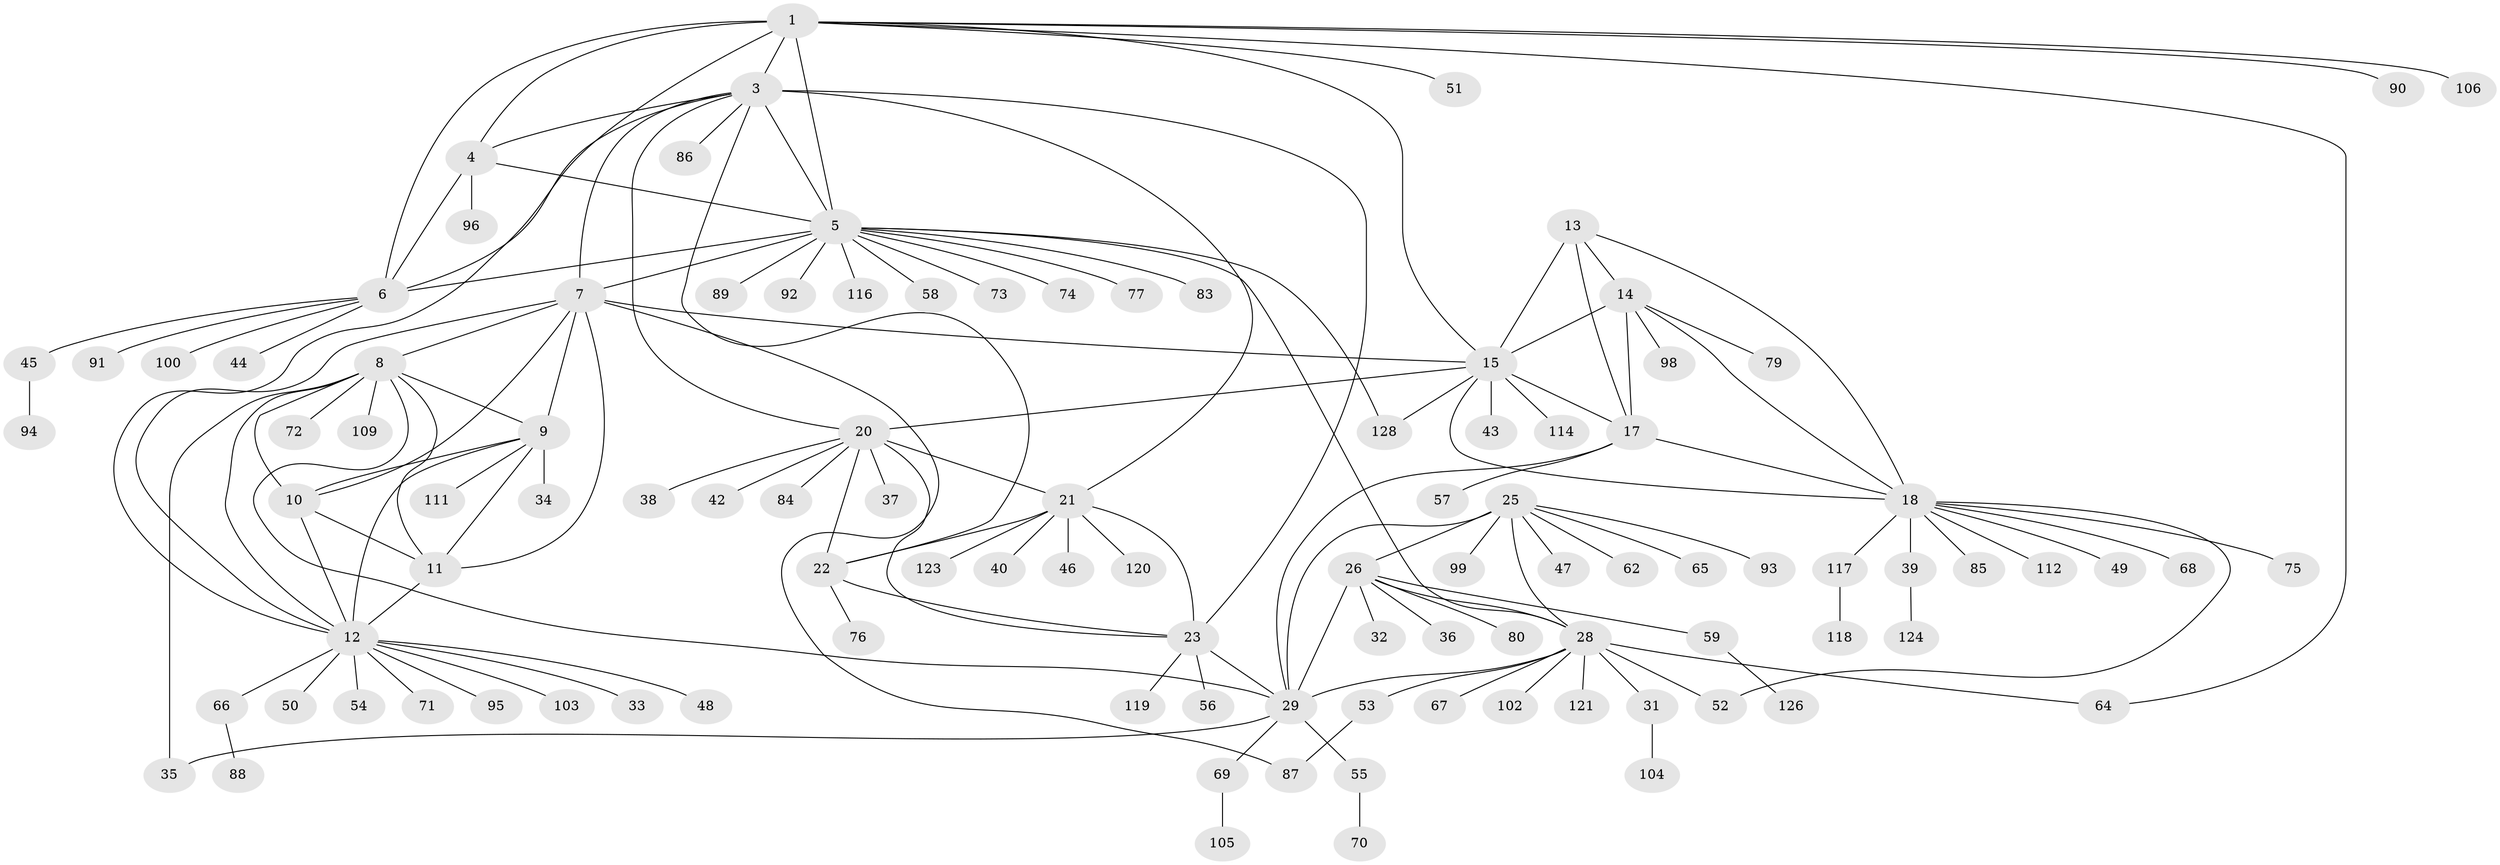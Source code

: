 // original degree distribution, {9: 0.046511627906976744, 7: 0.05426356589147287, 15: 0.015503875968992248, 10: 0.015503875968992248, 8: 0.03875968992248062, 6: 0.023255813953488372, 5: 0.015503875968992248, 14: 0.007751937984496124, 13: 0.007751937984496124, 12: 0.007751937984496124, 2: 0.14728682170542637, 1: 0.5968992248062015, 3: 0.023255813953488372}
// Generated by graph-tools (version 1.1) at 2025/42/03/06/25 10:42:08]
// undirected, 105 vertices, 147 edges
graph export_dot {
graph [start="1"]
  node [color=gray90,style=filled];
  1 [super="+2"];
  3 [super="+19"];
  4 [super="+63"];
  5 [super="+115"];
  6 [super="+81"];
  7 [super="+129"];
  8 [super="+61"];
  9 [super="+78"];
  10 [super="+122"];
  11;
  12 [super="+110"];
  13;
  14 [super="+101"];
  15 [super="+16"];
  17 [super="+127"];
  18 [super="+41"];
  20 [super="+82"];
  21 [super="+24"];
  22;
  23 [super="+107"];
  25 [super="+27"];
  26;
  28 [super="+30"];
  29 [super="+60"];
  31;
  32 [super="+113"];
  33;
  34;
  35;
  36;
  37;
  38;
  39;
  40;
  42;
  43;
  44;
  45;
  46;
  47;
  48;
  49;
  50;
  51;
  52 [super="+97"];
  53;
  54;
  55;
  56;
  57;
  58;
  59;
  62;
  64;
  65;
  66 [super="+108"];
  67;
  68;
  69;
  70;
  71;
  72;
  73;
  74;
  75;
  76;
  77;
  79;
  80;
  83;
  84;
  85;
  86;
  87;
  88;
  89;
  90 [super="+125"];
  91;
  92;
  93;
  94;
  95;
  96;
  98;
  99;
  100;
  102;
  103;
  104;
  105;
  106;
  109;
  111;
  112;
  114;
  116;
  117;
  118;
  119;
  120;
  121;
  123;
  124;
  126;
  128;
  1 -- 3 [weight=2];
  1 -- 4 [weight=2];
  1 -- 5 [weight=2];
  1 -- 6 [weight=2];
  1 -- 15;
  1 -- 51;
  1 -- 64;
  1 -- 90;
  1 -- 106;
  1 -- 12;
  3 -- 4;
  3 -- 5;
  3 -- 6;
  3 -- 86;
  3 -- 20;
  3 -- 21 [weight=2];
  3 -- 22;
  3 -- 7;
  3 -- 23;
  4 -- 5;
  4 -- 6;
  4 -- 96;
  5 -- 6;
  5 -- 28;
  5 -- 58;
  5 -- 73;
  5 -- 74;
  5 -- 77;
  5 -- 83;
  5 -- 89;
  5 -- 92;
  5 -- 116;
  5 -- 128;
  5 -- 7;
  6 -- 44;
  6 -- 45;
  6 -- 91;
  6 -- 100;
  7 -- 8;
  7 -- 9;
  7 -- 10;
  7 -- 11;
  7 -- 12;
  7 -- 15 [weight=2];
  7 -- 87;
  8 -- 9;
  8 -- 10;
  8 -- 11;
  8 -- 12;
  8 -- 29;
  8 -- 35;
  8 -- 109;
  8 -- 72;
  9 -- 10;
  9 -- 11;
  9 -- 12;
  9 -- 34;
  9 -- 111;
  10 -- 11;
  10 -- 12;
  11 -- 12;
  12 -- 33;
  12 -- 48;
  12 -- 50;
  12 -- 54;
  12 -- 66;
  12 -- 71;
  12 -- 95;
  12 -- 103;
  13 -- 14;
  13 -- 15 [weight=2];
  13 -- 17;
  13 -- 18;
  14 -- 15 [weight=2];
  14 -- 17;
  14 -- 18;
  14 -- 79;
  14 -- 98;
  15 -- 17 [weight=2];
  15 -- 18 [weight=2];
  15 -- 43;
  15 -- 128;
  15 -- 114;
  15 -- 20;
  17 -- 18;
  17 -- 29;
  17 -- 57;
  18 -- 39;
  18 -- 49;
  18 -- 52;
  18 -- 68;
  18 -- 75;
  18 -- 85;
  18 -- 112;
  18 -- 117;
  20 -- 21 [weight=2];
  20 -- 22;
  20 -- 23;
  20 -- 37;
  20 -- 38;
  20 -- 42;
  20 -- 84;
  21 -- 22 [weight=2];
  21 -- 23 [weight=2];
  21 -- 40;
  21 -- 123;
  21 -- 120;
  21 -- 46;
  22 -- 23;
  22 -- 76;
  23 -- 29;
  23 -- 56;
  23 -- 119;
  25 -- 26 [weight=2];
  25 -- 28 [weight=4];
  25 -- 29 [weight=2];
  25 -- 47;
  25 -- 62;
  25 -- 93;
  25 -- 65;
  25 -- 99;
  26 -- 28 [weight=2];
  26 -- 29;
  26 -- 32;
  26 -- 36;
  26 -- 59;
  26 -- 80;
  28 -- 29 [weight=2];
  28 -- 31;
  28 -- 52 [weight=2];
  28 -- 53;
  28 -- 64;
  28 -- 102;
  28 -- 121;
  28 -- 67;
  29 -- 35;
  29 -- 55;
  29 -- 69;
  31 -- 104;
  39 -- 124;
  45 -- 94;
  53 -- 87;
  55 -- 70;
  59 -- 126;
  66 -- 88;
  69 -- 105;
  117 -- 118;
}
